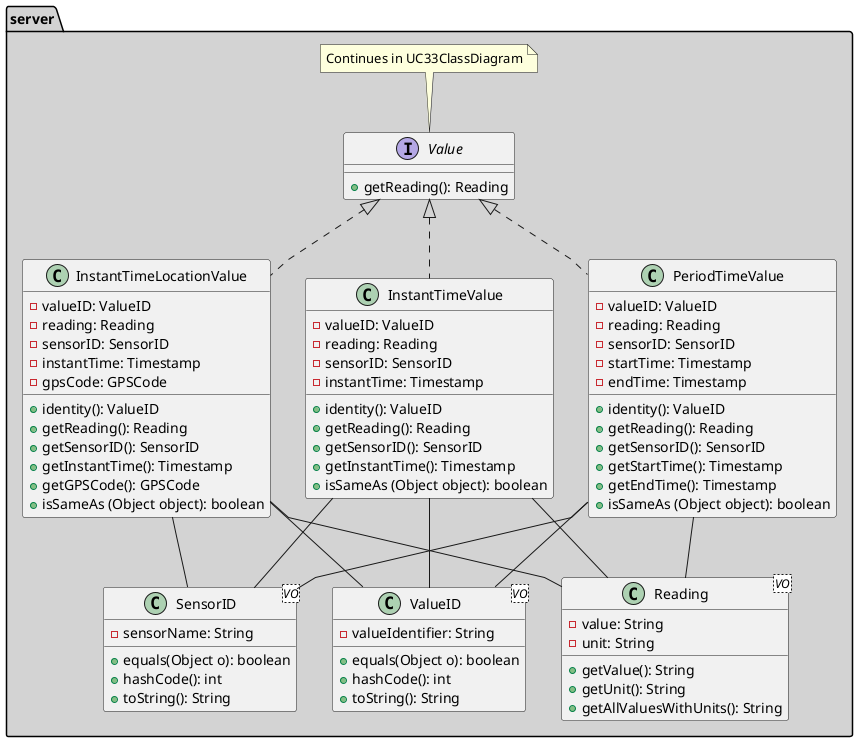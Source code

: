 @startuml

skinparam linetype polyline

package server #LightGray {

note "Continues in UC33ClassDiagram" as NOTE1
Value -up-> NOTE1

interface Value {
    +getReading(): Reading
}

class InstantTimeValue implements Value {
    -valueID: ValueID
    -reading: Reading
    -sensorID: SensorID
    -instantTime: Timestamp
    +identity(): ValueID
    +getReading(): Reading
    +getSensorID(): SensorID
    +getInstantTime(): Timestamp
    +isSameAs (Object object): boolean
}

class PeriodTimeValue implements Value {
    -valueID: ValueID
    -reading: Reading
    -sensorID: SensorID
    -startTime: Timestamp
    -endTime: Timestamp
    +identity(): ValueID
    +getReading(): Reading
    +getSensorID(): SensorID
    +getStartTime(): Timestamp
    +getEndTime(): Timestamp
    +isSameAs (Object object): boolean
}

class InstantTimeLocationValue implements Value {
    -valueID: ValueID
    -reading: Reading
    -sensorID: SensorID
    -instantTime: Timestamp
    -gpsCode: GPSCode
    +identity(): ValueID
    +getReading(): Reading
    +getSensorID(): SensorID
    +getInstantTime(): Timestamp
    +getGPSCode(): GPSCode
    +isSameAs (Object object): boolean
}

class ValueID <VO> {
    -valueIdentifier: String
    +equals(Object o): boolean
    +hashCode(): int
    +toString(): String
}

class Reading <VO> {
    -value: String
    -unit: String
    +getValue(): String
    +getUnit(): String
    +getAllValuesWithUnits(): String
}

class SensorID <VO> {
    -sensorName: String
    +equals(Object o): boolean
    +hashCode(): int
    +toString(): String
}



InstantTimeValue -- SensorID
PeriodTimeValue -- SensorID
InstantTimeLocationValue -- SensorID

InstantTimeValue -- ValueID
PeriodTimeValue -- ValueID
InstantTimeLocationValue -- ValueID

InstantTimeValue -- Reading
PeriodTimeValue -- Reading
InstantTimeLocationValue -- Reading
}
@enduml
